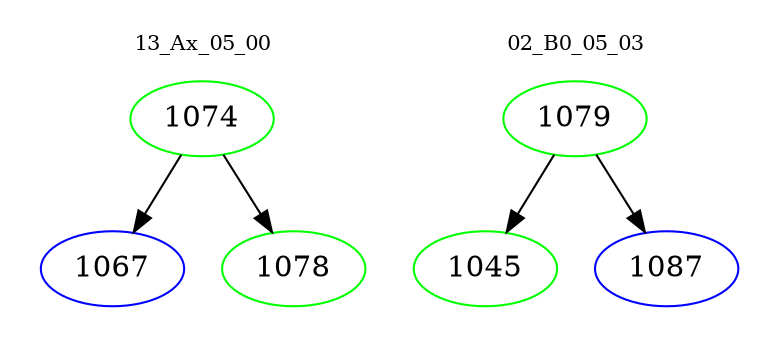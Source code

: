 digraph{
subgraph cluster_0 {
color = white
label = "13_Ax_05_00";
fontsize=10;
T0_1074 [label="1074", color="green"]
T0_1074 -> T0_1067 [color="black"]
T0_1067 [label="1067", color="blue"]
T0_1074 -> T0_1078 [color="black"]
T0_1078 [label="1078", color="green"]
}
subgraph cluster_1 {
color = white
label = "02_B0_05_03";
fontsize=10;
T1_1079 [label="1079", color="green"]
T1_1079 -> T1_1045 [color="black"]
T1_1045 [label="1045", color="green"]
T1_1079 -> T1_1087 [color="black"]
T1_1087 [label="1087", color="blue"]
}
}
